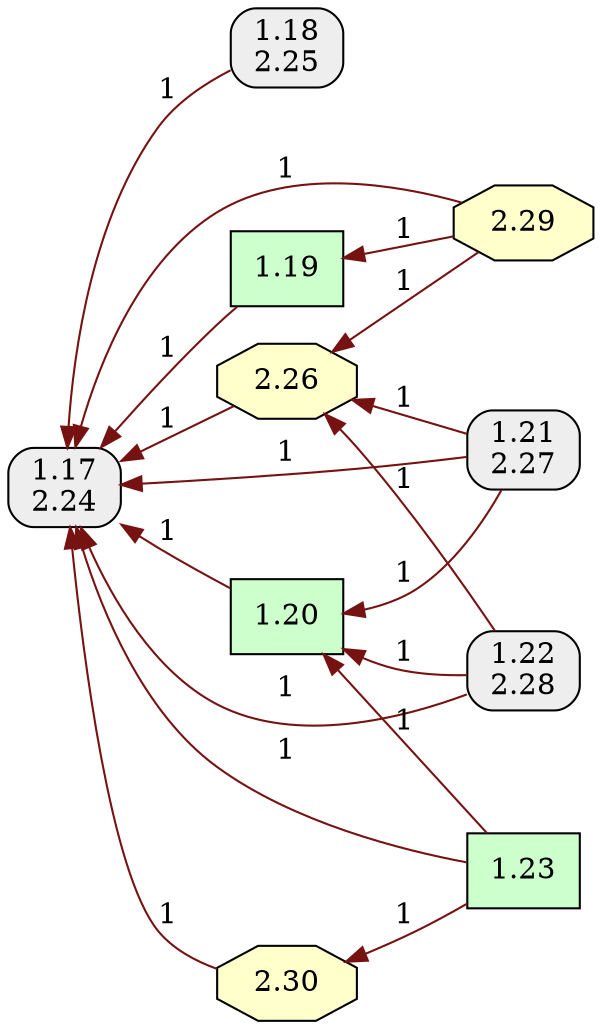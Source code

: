 digraph {

rankdir = RL

"1.17\n2.24" [shape=box style="filled,rounded" fillcolor="#EEEEEE"]
"1.18\n2.25" [shape=box style="filled,rounded" fillcolor="#EEEEEE"]
"1.19" [shape=box style="filled" fillcolor="#CCFFCC"]
"1.20" [shape=box style="filled" fillcolor="#CCFFCC"]
"1.21\n2.27" [shape=box style="filled,rounded" fillcolor="#EEEEEE"]
"1.22\n2.28" [shape=box style="filled,rounded" fillcolor="#EEEEEE"]
"1.23" [shape=box style="filled" fillcolor="#CCFFCC"]
"2.26" [shape=octagon style="filled" fillcolor="#FFFFCC"]
"2.29" [shape=octagon style="filled" fillcolor="#FFFFCC"]
"2.30" [shape=octagon style="filled" fillcolor="#FFFFCC"]
"1.18\n2.25" -> "1.17\n2.24" [style=filled,label=1,color="#761212"];
"1.19" -> "1.17\n2.24" [style=filled,label=1,color="#761212"];
"1.20" -> "1.17\n2.24" [style=filled,label=1,color="#761212"];
"1.21\n2.27" -> "1.17\n2.24" [style=filled,label=1,color="#761212"];
"1.21\n2.27" -> "1.20" [style=filled,label=1,color="#761212"];
"1.21\n2.27" -> "2.26" [style=filled,label=1,color="#761212"];
"1.22\n2.28" -> "1.17\n2.24" [style=filled,label=1,color="#761212"];
"1.22\n2.28" -> "1.20" [style=filled,label=1,color="#761212"];
"1.22\n2.28" -> "2.26" [style=filled,label=1,color="#761212"];
"1.23" -> "1.17\n2.24" [style=filled,label=1,color="#761212"];
"1.23" -> "1.20" [style=filled,label=1,color="#761212"];
"1.23" -> "2.30" [style=filled,label=1,color="#761212"];
"2.26" -> "1.17\n2.24" [style=filled,label=1,color="#761212"];
"2.29" -> "1.17\n2.24" [style=filled,label=1,color="#761212"];
"2.29" -> "1.19" [style=filled,label=1,color="#761212"];
"2.29" -> "2.26" [style=filled,label=1,color="#761212"];
"2.30" -> "1.17\n2.24" [style=filled,label=1,color="#761212"];
}
